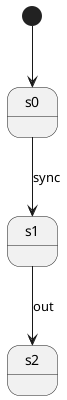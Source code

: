 @startuml

state "s0" as s0
state "s1" as s1
state "s2" as s2

[*] --> s0
s0 --> s1 : sync
s1 --> s2 : out

@enduml
